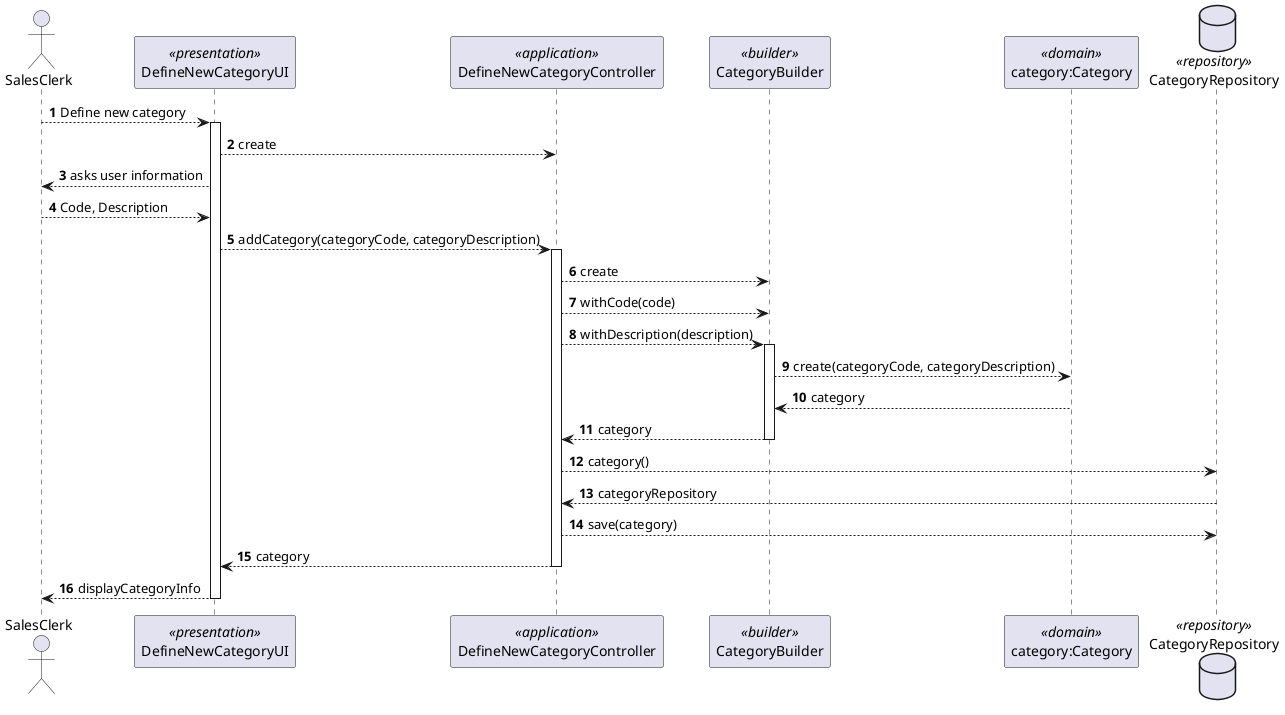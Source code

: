 @startuml
actor SalesClerk as adm
participant "//<<presentation>>//\nDefineNewCategoryUI" as ui
participant "//<<application>>//\nDefineNewCategoryController" as cc
participant "//<<builder>>//\nCategoryBuilder" as build
participant "//<<domain>>//\ncategory:Category" as user
database "//<<repository>>//\nCategoryRepository" as db

autonumber

adm-->ui: Define new category

activate ui

ui-->cc: create

ui-->adm: asks user information

adm-->ui: Code, Description

ui-->cc: addCategory(categoryCode, categoryDescription)

activate cc

cc-->build: create

cc-->build: withCode(code)

cc-->build: withDescription(description)

activate build

build-->user: create(categoryCode, categoryDescription)

user-->build: category

build-->cc: category

deactivate build

cc-->db: category()

db-->cc: categoryRepository

cc-->db: save(category)

cc-->ui: category

deactivate cc

ui-->adm: displayCategoryInfo

deactivate ui
@enduml